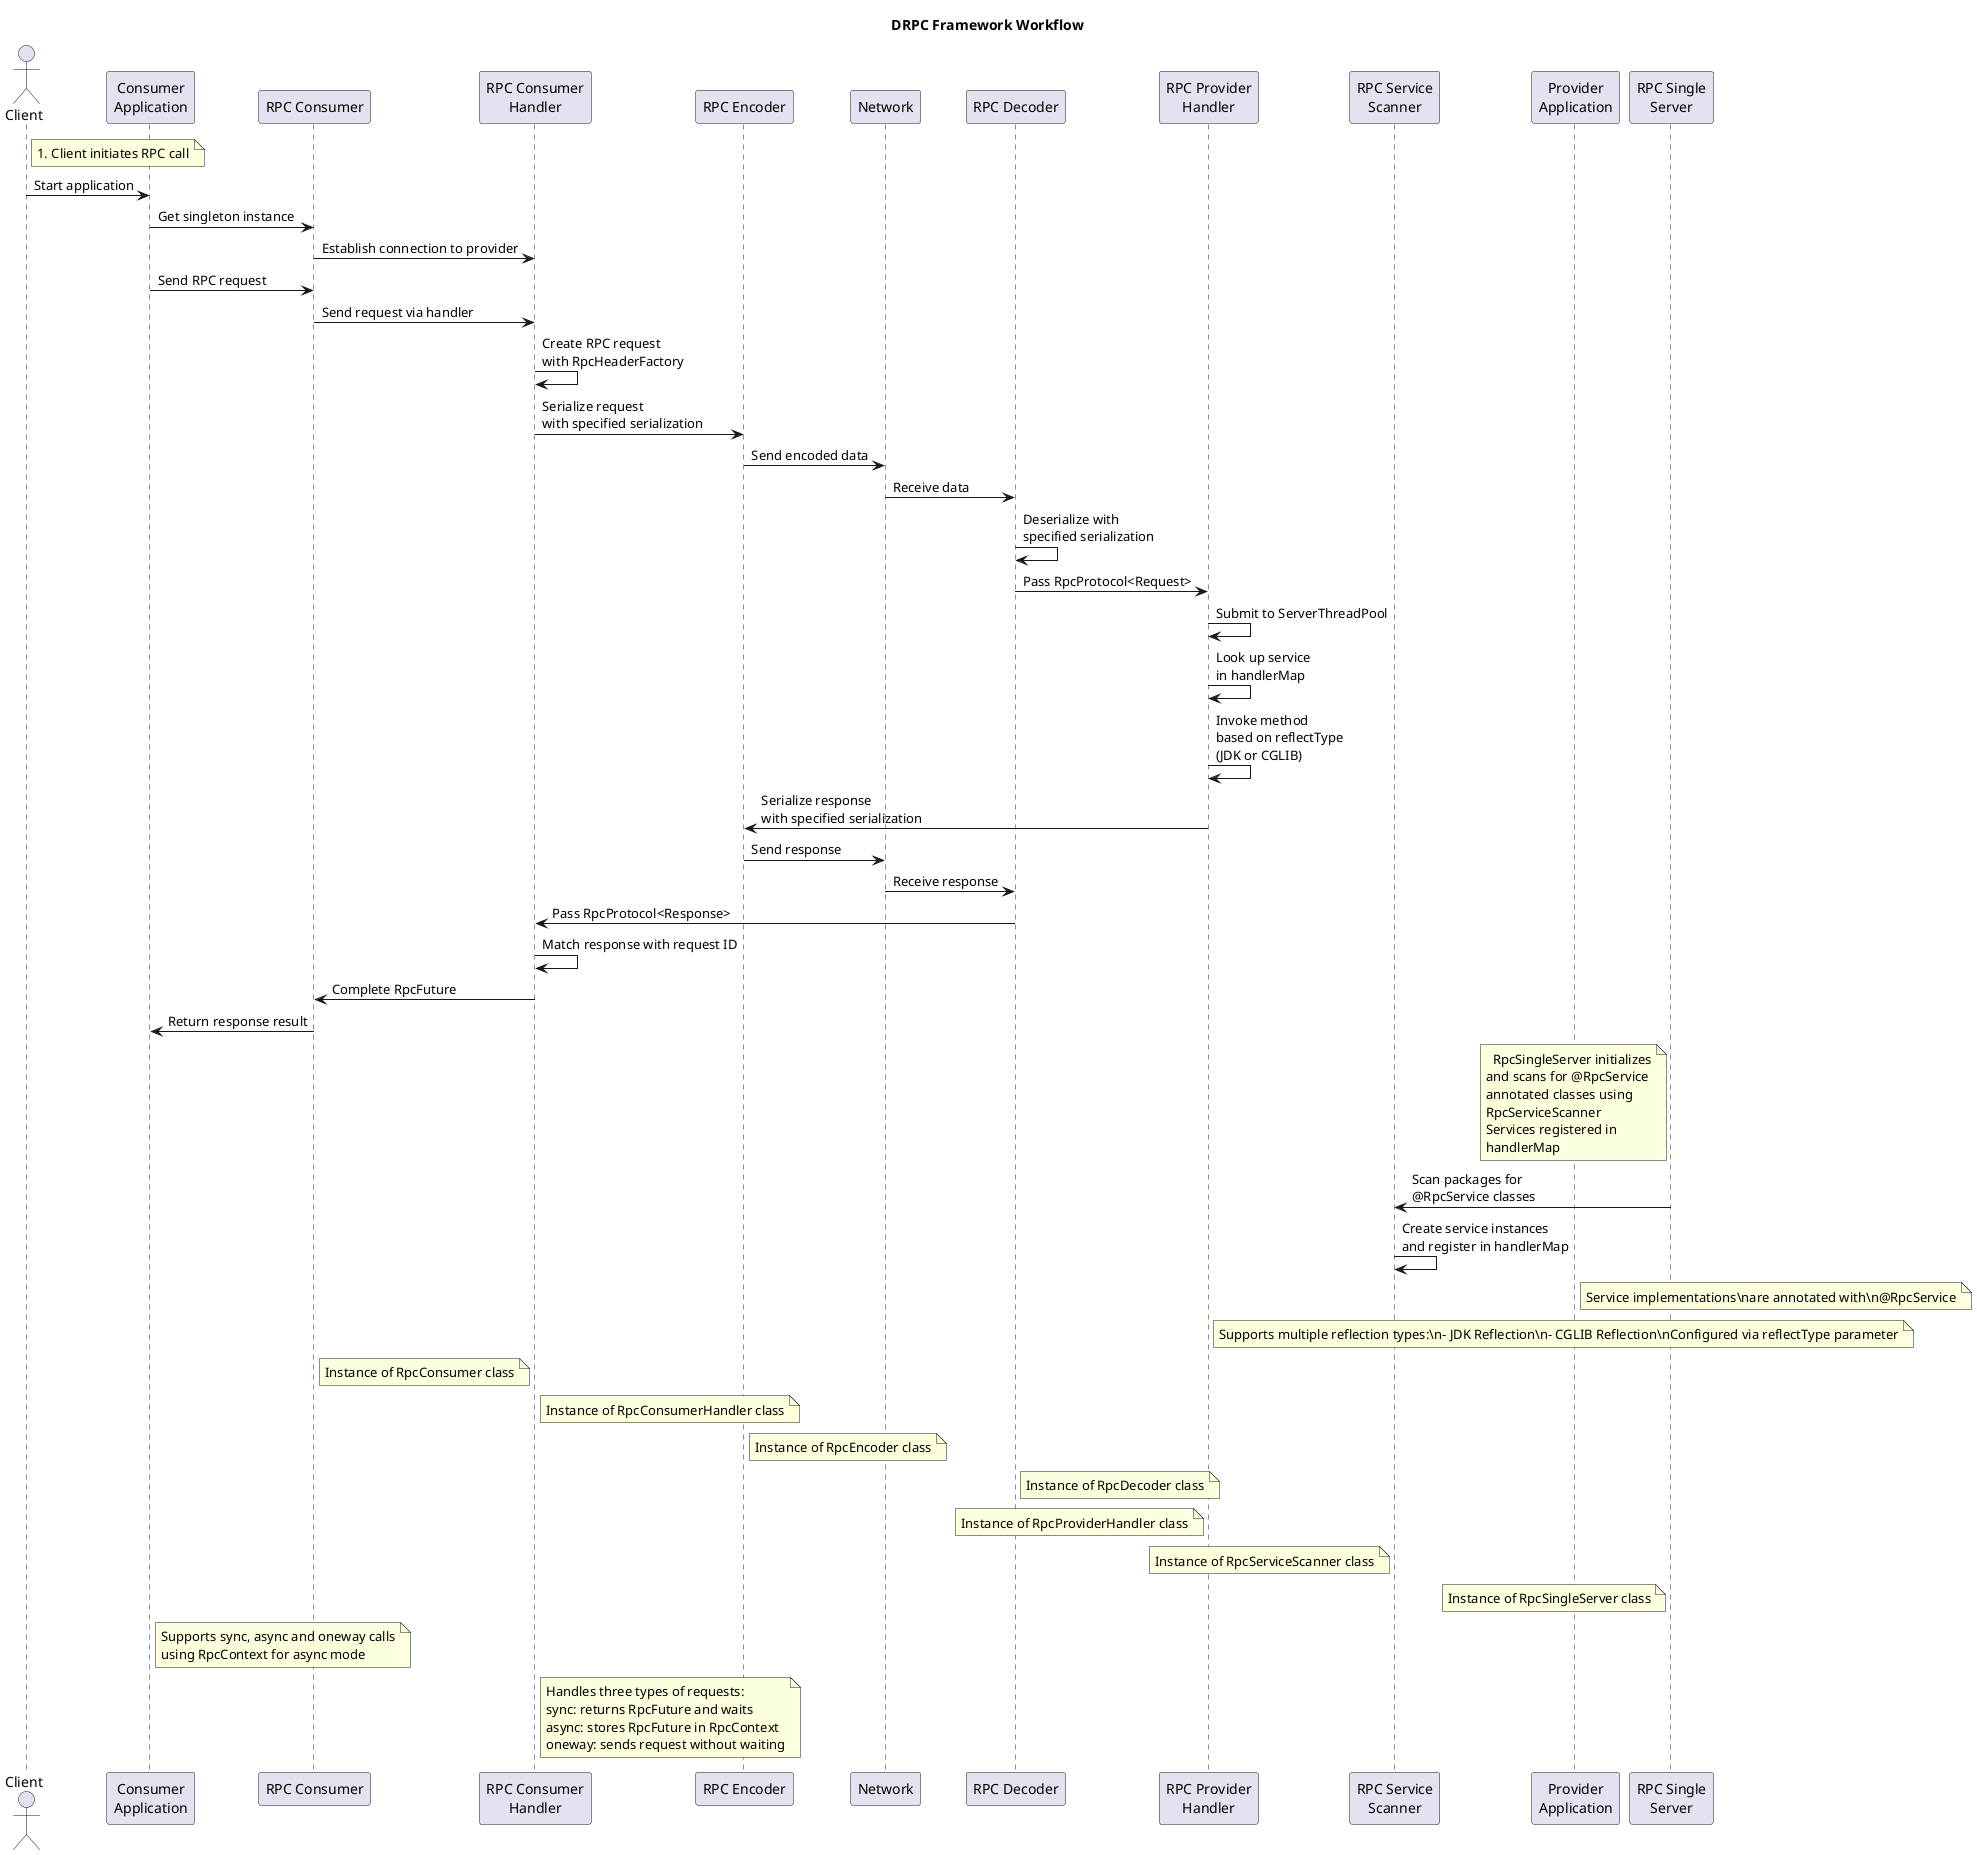 @startuml
title DRPC Framework Workflow

actor "Client" as client
participant "Consumer\nApplication" as consumer
participant "RPC Consumer" as rpcConsumer
participant "RPC Consumer\nHandler" as consumerHandler
participant "RPC Encoder" as encoder
participant "Network" as network
participant "RPC Decoder" as decoder
participant "RPC Provider\nHandler" as providerHandler
participant "RPC Service\nScanner" as svcScanner
participant "Provider\nApplication" as provider
participant "RPC Single\nServer" as rpcServer

note right of client
  1. Client initiates RPC call
end note

client -> consumer : Start application
consumer -> rpcConsumer : Get singleton instance
rpcConsumer -> consumerHandler : Establish connection to provider
consumer -> rpcConsumer : Send RPC request
rpcConsumer -> consumerHandler : Send request via handler
consumerHandler -> consumerHandler : Create RPC request\nwith RpcHeaderFactory
consumerHandler -> encoder : Serialize request\nwith specified serialization
encoder -> network : Send encoded data
network -> decoder : Receive data
decoder -> decoder : Deserialize with\nspecified serialization
decoder -> providerHandler : Pass RpcProtocol<Request>
providerHandler -> providerHandler : Submit to ServerThreadPool
providerHandler -> providerHandler : Look up service\nin handlerMap
providerHandler -> providerHandler : Invoke method\nbased on reflectType\n(JDK or CGLIB)
providerHandler -> encoder : Serialize response\nwith specified serialization
encoder -> network : Send response
network -> decoder : Receive response
decoder -> consumerHandler : Pass RpcProtocol<Response>
consumerHandler -> consumerHandler : Match response with request ID
consumerHandler -> rpcConsumer : Complete RpcFuture
rpcConsumer -> consumer : Return response result

note left of rpcServer
  RpcSingleServer initializes
and scans for @RpcService
annotated classes using
RpcServiceScanner
Services registered in
handlerMap
end note

rpcServer -> svcScanner : Scan packages for\n@RpcService classes
svcScanner -> svcScanner : Create service instances\nand register in handlerMap

note right of provider
  Service implementations\nare annotated with\n@RpcService
end note

note right of providerHandler
  Supports multiple reflection types:\n- JDK Reflection\n- CGLIB Reflection\nConfigured via reflectType parameter
end note

' Relationship between workflow and core classes
note right of rpcConsumer
  Instance of RpcConsumer class
end note

note right of consumerHandler
  Instance of RpcConsumerHandler class
end note

note right of encoder
  Instance of RpcEncoder class
end note

note right of decoder
  Instance of RpcDecoder class
end note

note left of providerHandler
  Instance of RpcProviderHandler class
end note

note left of svcScanner
  Instance of RpcServiceScanner class
end note

note left of rpcServer
  Instance of RpcSingleServer class
end note

' New features for async and oneway calls
note right of consumer
  Supports sync, async and oneway calls
  using RpcContext for async mode
end note

note right of consumerHandler
  Handles three types of requests:
  sync: returns RpcFuture and waits
  async: stores RpcFuture in RpcContext
  oneway: sends request without waiting
end note

@enduml